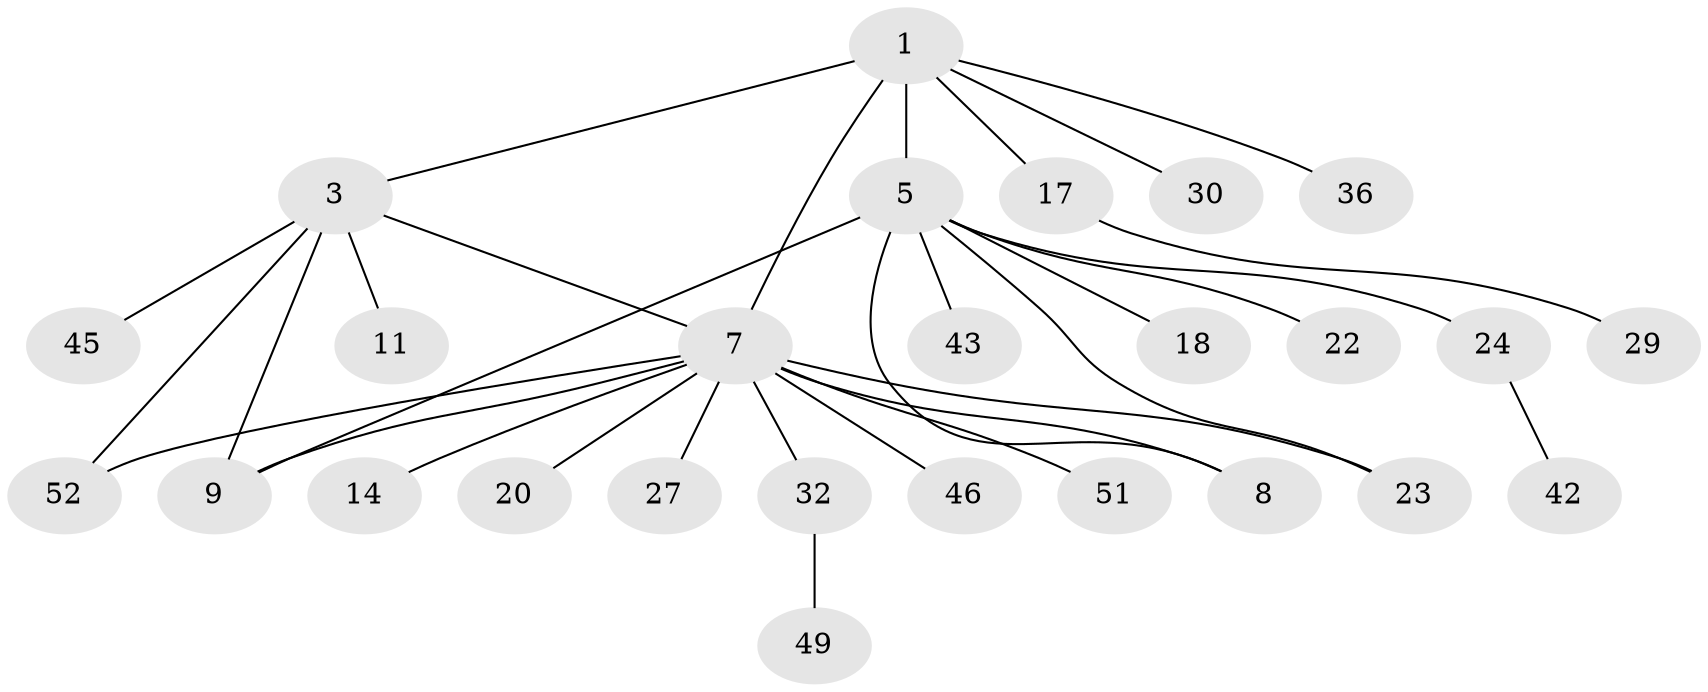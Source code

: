 // original degree distribution, {4: 0.019230769230769232, 6: 0.057692307692307696, 3: 0.15384615384615385, 8: 0.019230769230769232, 11: 0.019230769230769232, 9: 0.019230769230769232, 1: 0.5, 2: 0.21153846153846154}
// Generated by graph-tools (version 1.1) at 2025/19/03/04/25 18:19:54]
// undirected, 26 vertices, 31 edges
graph export_dot {
graph [start="1"]
  node [color=gray90,style=filled];
  1 [super="+2"];
  3;
  5 [super="+6"];
  7 [super="+15+37+28+10+34"];
  8 [super="+50"];
  9;
  11;
  14 [super="+16"];
  17 [super="+35"];
  18;
  20;
  22 [super="+33"];
  23;
  24 [super="+25"];
  27;
  29;
  30 [super="+47"];
  32 [super="+44"];
  36;
  42;
  43;
  45;
  46;
  49;
  51;
  52;
  1 -- 30;
  1 -- 3;
  1 -- 36;
  1 -- 17;
  1 -- 7 [weight=3];
  1 -- 5 [weight=3];
  3 -- 7;
  3 -- 9;
  3 -- 11;
  3 -- 45;
  3 -- 52;
  5 -- 9;
  5 -- 24;
  5 -- 18;
  5 -- 22;
  5 -- 23;
  5 -- 8;
  5 -- 43;
  7 -- 8;
  7 -- 20;
  7 -- 23;
  7 -- 46;
  7 -- 52;
  7 -- 32;
  7 -- 51;
  7 -- 9;
  7 -- 27;
  7 -- 14;
  17 -- 29;
  24 -- 42;
  32 -- 49;
}
